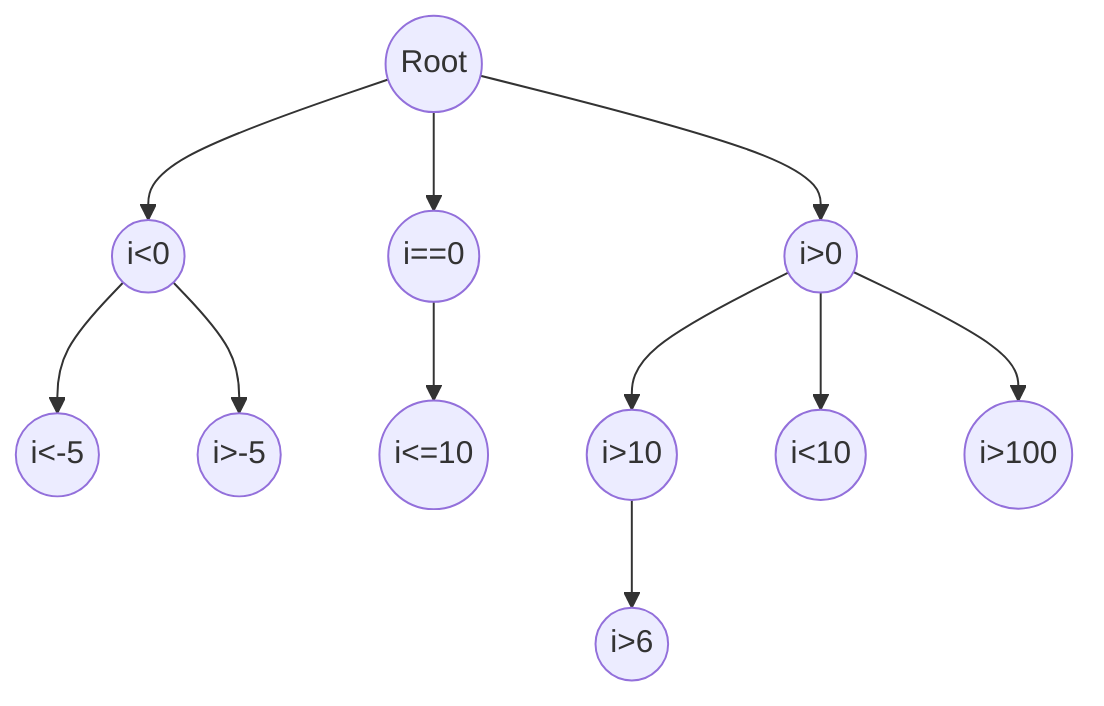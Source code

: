 graph TD;
ROOT((Root))-->A((i<0));
ROOT-->B((i==0));
ROOT-->C((i>0));
A-->A1((i<-5));
A-->A2((i>-5));
B-->B1((i<=10));
C-->C1((i>10));
C-->C2((i<10));
C-->C3((i>100));
C1-->C11((i>6));